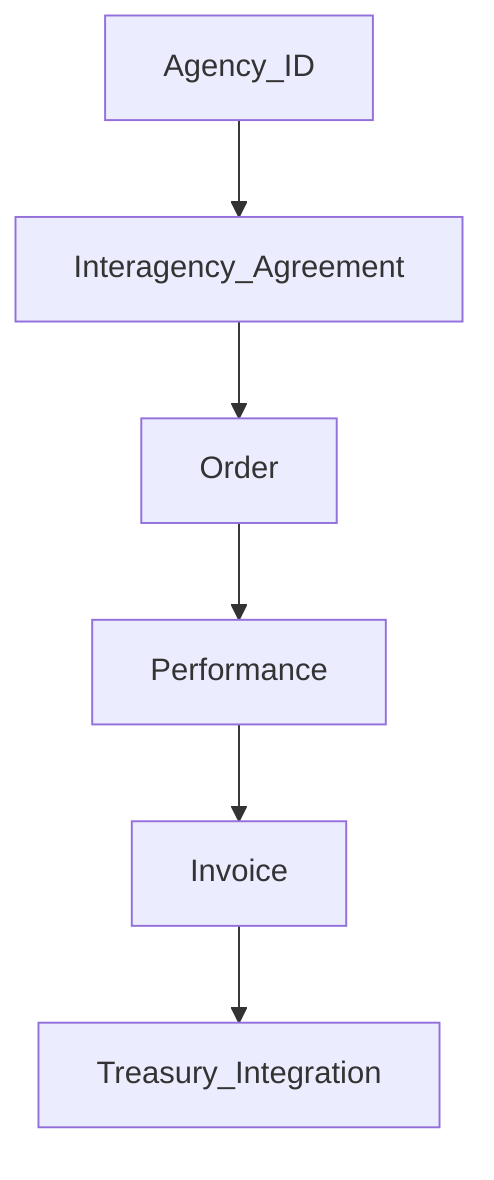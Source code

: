 graph TD
  Agency_ID --> Interagency_Agreement
  Interagency_Agreement --> Order
  Order --> Performance
  Performance --> Invoice
  Invoice --> Treasury_Integration